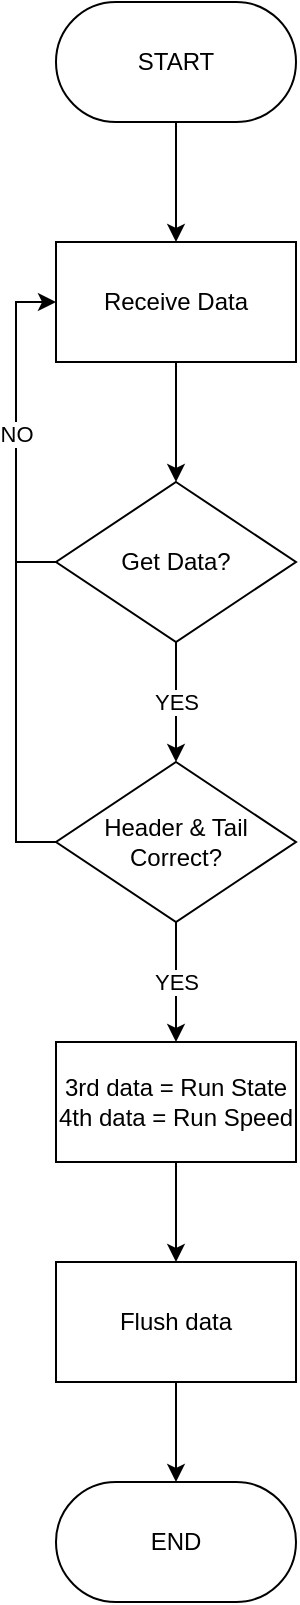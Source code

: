 <mxfile version="24.5.3" type="device">
  <diagram name="Page-1" id="vYwqxEfE290PBfwFEqme">
    <mxGraphModel dx="875" dy="518" grid="1" gridSize="10" guides="1" tooltips="1" connect="1" arrows="1" fold="1" page="1" pageScale="1" pageWidth="827" pageHeight="1169" math="0" shadow="0">
      <root>
        <mxCell id="0" />
        <mxCell id="1" parent="0" />
        <mxCell id="b-Wh1WssHsihwaRTH4_j-3" value="" style="edgeStyle=orthogonalEdgeStyle;rounded=0;orthogonalLoop=1;jettySize=auto;html=1;" edge="1" parent="1" source="b-Wh1WssHsihwaRTH4_j-1" target="b-Wh1WssHsihwaRTH4_j-2">
          <mxGeometry relative="1" as="geometry" />
        </mxCell>
        <mxCell id="b-Wh1WssHsihwaRTH4_j-1" value="START" style="rounded=1;whiteSpace=wrap;html=1;arcSize=50;" vertex="1" parent="1">
          <mxGeometry x="280" y="40" width="120" height="60" as="geometry" />
        </mxCell>
        <mxCell id="b-Wh1WssHsihwaRTH4_j-8" value="" style="edgeStyle=orthogonalEdgeStyle;rounded=0;orthogonalLoop=1;jettySize=auto;html=1;" edge="1" parent="1" source="b-Wh1WssHsihwaRTH4_j-2" target="b-Wh1WssHsihwaRTH4_j-5">
          <mxGeometry relative="1" as="geometry" />
        </mxCell>
        <mxCell id="b-Wh1WssHsihwaRTH4_j-2" value="Receive Data" style="rounded=0;whiteSpace=wrap;html=1;" vertex="1" parent="1">
          <mxGeometry x="280" y="160" width="120" height="60" as="geometry" />
        </mxCell>
        <mxCell id="b-Wh1WssHsihwaRTH4_j-6" style="edgeStyle=orthogonalEdgeStyle;rounded=0;orthogonalLoop=1;jettySize=auto;html=1;exitX=0;exitY=0.5;exitDx=0;exitDy=0;entryX=0;entryY=0.5;entryDx=0;entryDy=0;" edge="1" parent="1" source="b-Wh1WssHsihwaRTH4_j-5" target="b-Wh1WssHsihwaRTH4_j-2">
          <mxGeometry relative="1" as="geometry" />
        </mxCell>
        <mxCell id="b-Wh1WssHsihwaRTH4_j-7" value="NO" style="edgeLabel;html=1;align=center;verticalAlign=middle;resizable=0;points=[];" vertex="1" connectable="0" parent="b-Wh1WssHsihwaRTH4_j-6">
          <mxGeometry x="-0.013" relative="1" as="geometry">
            <mxPoint as="offset" />
          </mxGeometry>
        </mxCell>
        <mxCell id="b-Wh1WssHsihwaRTH4_j-12" value="" style="edgeStyle=orthogonalEdgeStyle;rounded=0;orthogonalLoop=1;jettySize=auto;html=1;" edge="1" parent="1" source="b-Wh1WssHsihwaRTH4_j-5" target="b-Wh1WssHsihwaRTH4_j-11">
          <mxGeometry relative="1" as="geometry" />
        </mxCell>
        <mxCell id="b-Wh1WssHsihwaRTH4_j-21" value="YES" style="edgeLabel;html=1;align=center;verticalAlign=middle;resizable=0;points=[];" vertex="1" connectable="0" parent="b-Wh1WssHsihwaRTH4_j-12">
          <mxGeometry relative="1" as="geometry">
            <mxPoint as="offset" />
          </mxGeometry>
        </mxCell>
        <mxCell id="b-Wh1WssHsihwaRTH4_j-5" value="Get Data?" style="rhombus;whiteSpace=wrap;html=1;" vertex="1" parent="1">
          <mxGeometry x="280" y="280" width="120" height="80" as="geometry" />
        </mxCell>
        <mxCell id="b-Wh1WssHsihwaRTH4_j-16" style="edgeStyle=orthogonalEdgeStyle;rounded=0;orthogonalLoop=1;jettySize=auto;html=1;exitX=0;exitY=0.5;exitDx=0;exitDy=0;endArrow=none;endFill=0;" edge="1" parent="1" source="b-Wh1WssHsihwaRTH4_j-11">
          <mxGeometry relative="1" as="geometry">
            <mxPoint x="260" y="320" as="targetPoint" />
          </mxGeometry>
        </mxCell>
        <mxCell id="b-Wh1WssHsihwaRTH4_j-18" value="" style="edgeStyle=orthogonalEdgeStyle;rounded=0;orthogonalLoop=1;jettySize=auto;html=1;" edge="1" parent="1" source="b-Wh1WssHsihwaRTH4_j-11" target="b-Wh1WssHsihwaRTH4_j-17">
          <mxGeometry relative="1" as="geometry" />
        </mxCell>
        <mxCell id="b-Wh1WssHsihwaRTH4_j-22" value="YES" style="edgeLabel;html=1;align=center;verticalAlign=middle;resizable=0;points=[];" vertex="1" connectable="0" parent="b-Wh1WssHsihwaRTH4_j-18">
          <mxGeometry relative="1" as="geometry">
            <mxPoint as="offset" />
          </mxGeometry>
        </mxCell>
        <mxCell id="b-Wh1WssHsihwaRTH4_j-11" value="Header &amp;amp; Tail&lt;div&gt;Correct?&lt;/div&gt;" style="rhombus;whiteSpace=wrap;html=1;" vertex="1" parent="1">
          <mxGeometry x="280" y="420" width="120" height="80" as="geometry" />
        </mxCell>
        <mxCell id="b-Wh1WssHsihwaRTH4_j-25" value="" style="edgeStyle=orthogonalEdgeStyle;rounded=0;orthogonalLoop=1;jettySize=auto;html=1;" edge="1" parent="1" source="b-Wh1WssHsihwaRTH4_j-17" target="b-Wh1WssHsihwaRTH4_j-23">
          <mxGeometry relative="1" as="geometry" />
        </mxCell>
        <mxCell id="b-Wh1WssHsihwaRTH4_j-17" value="3rd data = Run State&lt;div&gt;4th data = Run Speed&lt;/div&gt;" style="rounded=0;whiteSpace=wrap;html=1;" vertex="1" parent="1">
          <mxGeometry x="280" y="560" width="120" height="60" as="geometry" />
        </mxCell>
        <mxCell id="b-Wh1WssHsihwaRTH4_j-26" value="" style="edgeStyle=orthogonalEdgeStyle;rounded=0;orthogonalLoop=1;jettySize=auto;html=1;" edge="1" parent="1" source="b-Wh1WssHsihwaRTH4_j-23" target="b-Wh1WssHsihwaRTH4_j-24">
          <mxGeometry relative="1" as="geometry" />
        </mxCell>
        <mxCell id="b-Wh1WssHsihwaRTH4_j-23" value="Flush data" style="rounded=0;whiteSpace=wrap;html=1;" vertex="1" parent="1">
          <mxGeometry x="280" y="670" width="120" height="60" as="geometry" />
        </mxCell>
        <mxCell id="b-Wh1WssHsihwaRTH4_j-24" value="END" style="rounded=1;whiteSpace=wrap;html=1;arcSize=50;" vertex="1" parent="1">
          <mxGeometry x="280" y="780" width="120" height="60" as="geometry" />
        </mxCell>
      </root>
    </mxGraphModel>
  </diagram>
</mxfile>
